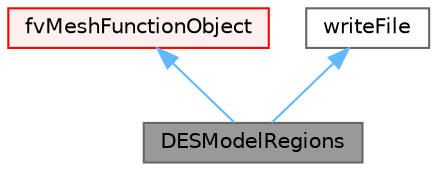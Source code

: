 digraph "DESModelRegions"
{
 // LATEX_PDF_SIZE
  bgcolor="transparent";
  edge [fontname=Helvetica,fontsize=10,labelfontname=Helvetica,labelfontsize=10];
  node [fontname=Helvetica,fontsize=10,shape=box,height=0.2,width=0.4];
  Node1 [id="Node000001",label="DESModelRegions",height=0.2,width=0.4,color="gray40", fillcolor="grey60", style="filled", fontcolor="black",tooltip="Computes an indicator field for detached eddy simulation (DES) turbulence calculations,..."];
  Node2 -> Node1 [id="edge1_Node000001_Node000002",dir="back",color="steelblue1",style="solid",tooltip=" "];
  Node2 [id="Node000002",label="fvMeshFunctionObject",height=0.2,width=0.4,color="red", fillcolor="#FFF0F0", style="filled",URL="$classFoam_1_1functionObjects_1_1fvMeshFunctionObject.html",tooltip="Specialization of Foam::functionObject for an Foam::fvMesh, providing a reference to the Foam::fvMesh..."];
  Node7 -> Node1 [id="edge2_Node000001_Node000007",dir="back",color="steelblue1",style="solid",tooltip=" "];
  Node7 [id="Node000007",label="writeFile",height=0.2,width=0.4,color="gray40", fillcolor="white", style="filled",URL="$classFoam_1_1functionObjects_1_1writeFile.html",tooltip="Base class for writing single files from the function objects."];
}
